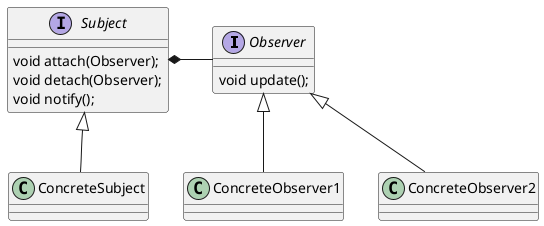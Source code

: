 @startuml

interface Observer {
    void update();
}

interface Subject {
    void attach(Observer);
    void detach(Observer);
    void notify();
}

Subject *-right- Observer

class ConcreteSubject
class ConcreteObserver1
class ConcreteObserver2

Subject <|-- ConcreteSubject
Observer <|-- ConcreteObserver1
Observer <|-- ConcreteObserver2


@enduml